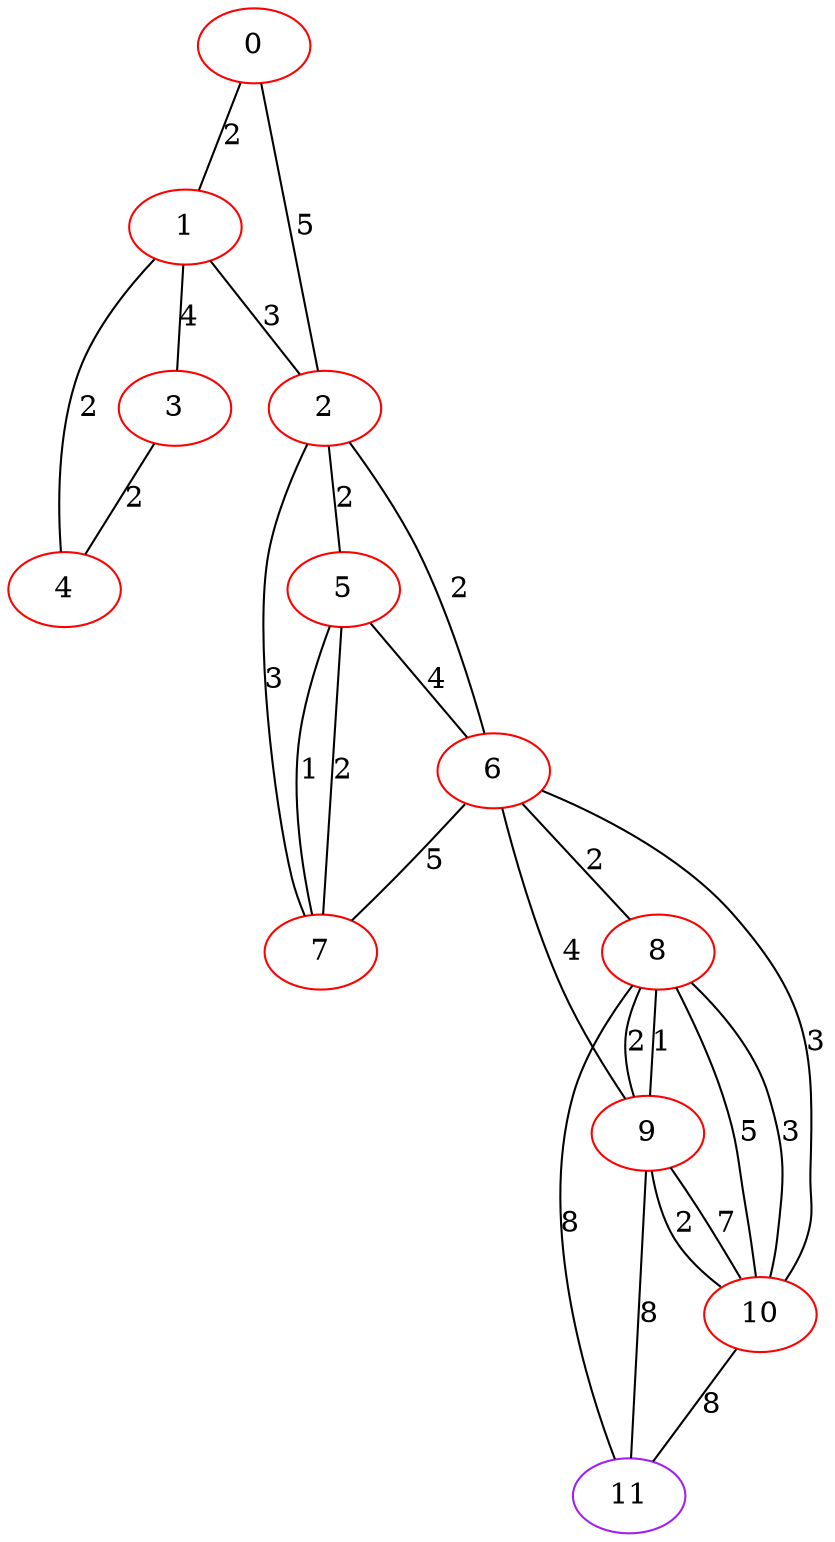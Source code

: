 graph "" {
0 [color=red, weight=1];
1 [color=red, weight=1];
2 [color=red, weight=1];
3 [color=red, weight=1];
4 [color=red, weight=1];
5 [color=red, weight=1];
6 [color=red, weight=1];
7 [color=red, weight=1];
8 [color=red, weight=1];
9 [color=red, weight=1];
10 [color=red, weight=1];
11 [color=purple, weight=4];
0 -- 1  [key=0, label=2];
0 -- 2  [key=0, label=5];
1 -- 2  [key=0, label=3];
1 -- 3  [key=0, label=4];
1 -- 4  [key=0, label=2];
2 -- 5  [key=0, label=2];
2 -- 6  [key=0, label=2];
2 -- 7  [key=0, label=3];
3 -- 4  [key=0, label=2];
5 -- 6  [key=0, label=4];
5 -- 7  [key=0, label=2];
5 -- 7  [key=1, label=1];
6 -- 7  [key=0, label=5];
6 -- 8  [key=0, label=2];
6 -- 9  [key=0, label=4];
6 -- 10  [key=0, label=3];
8 -- 9  [key=0, label=2];
8 -- 9  [key=1, label=1];
8 -- 10  [key=0, label=5];
8 -- 10  [key=1, label=3];
8 -- 11  [key=0, label=8];
9 -- 10  [key=0, label=7];
9 -- 10  [key=1, label=2];
9 -- 11  [key=0, label=8];
10 -- 11  [key=0, label=8];
}
